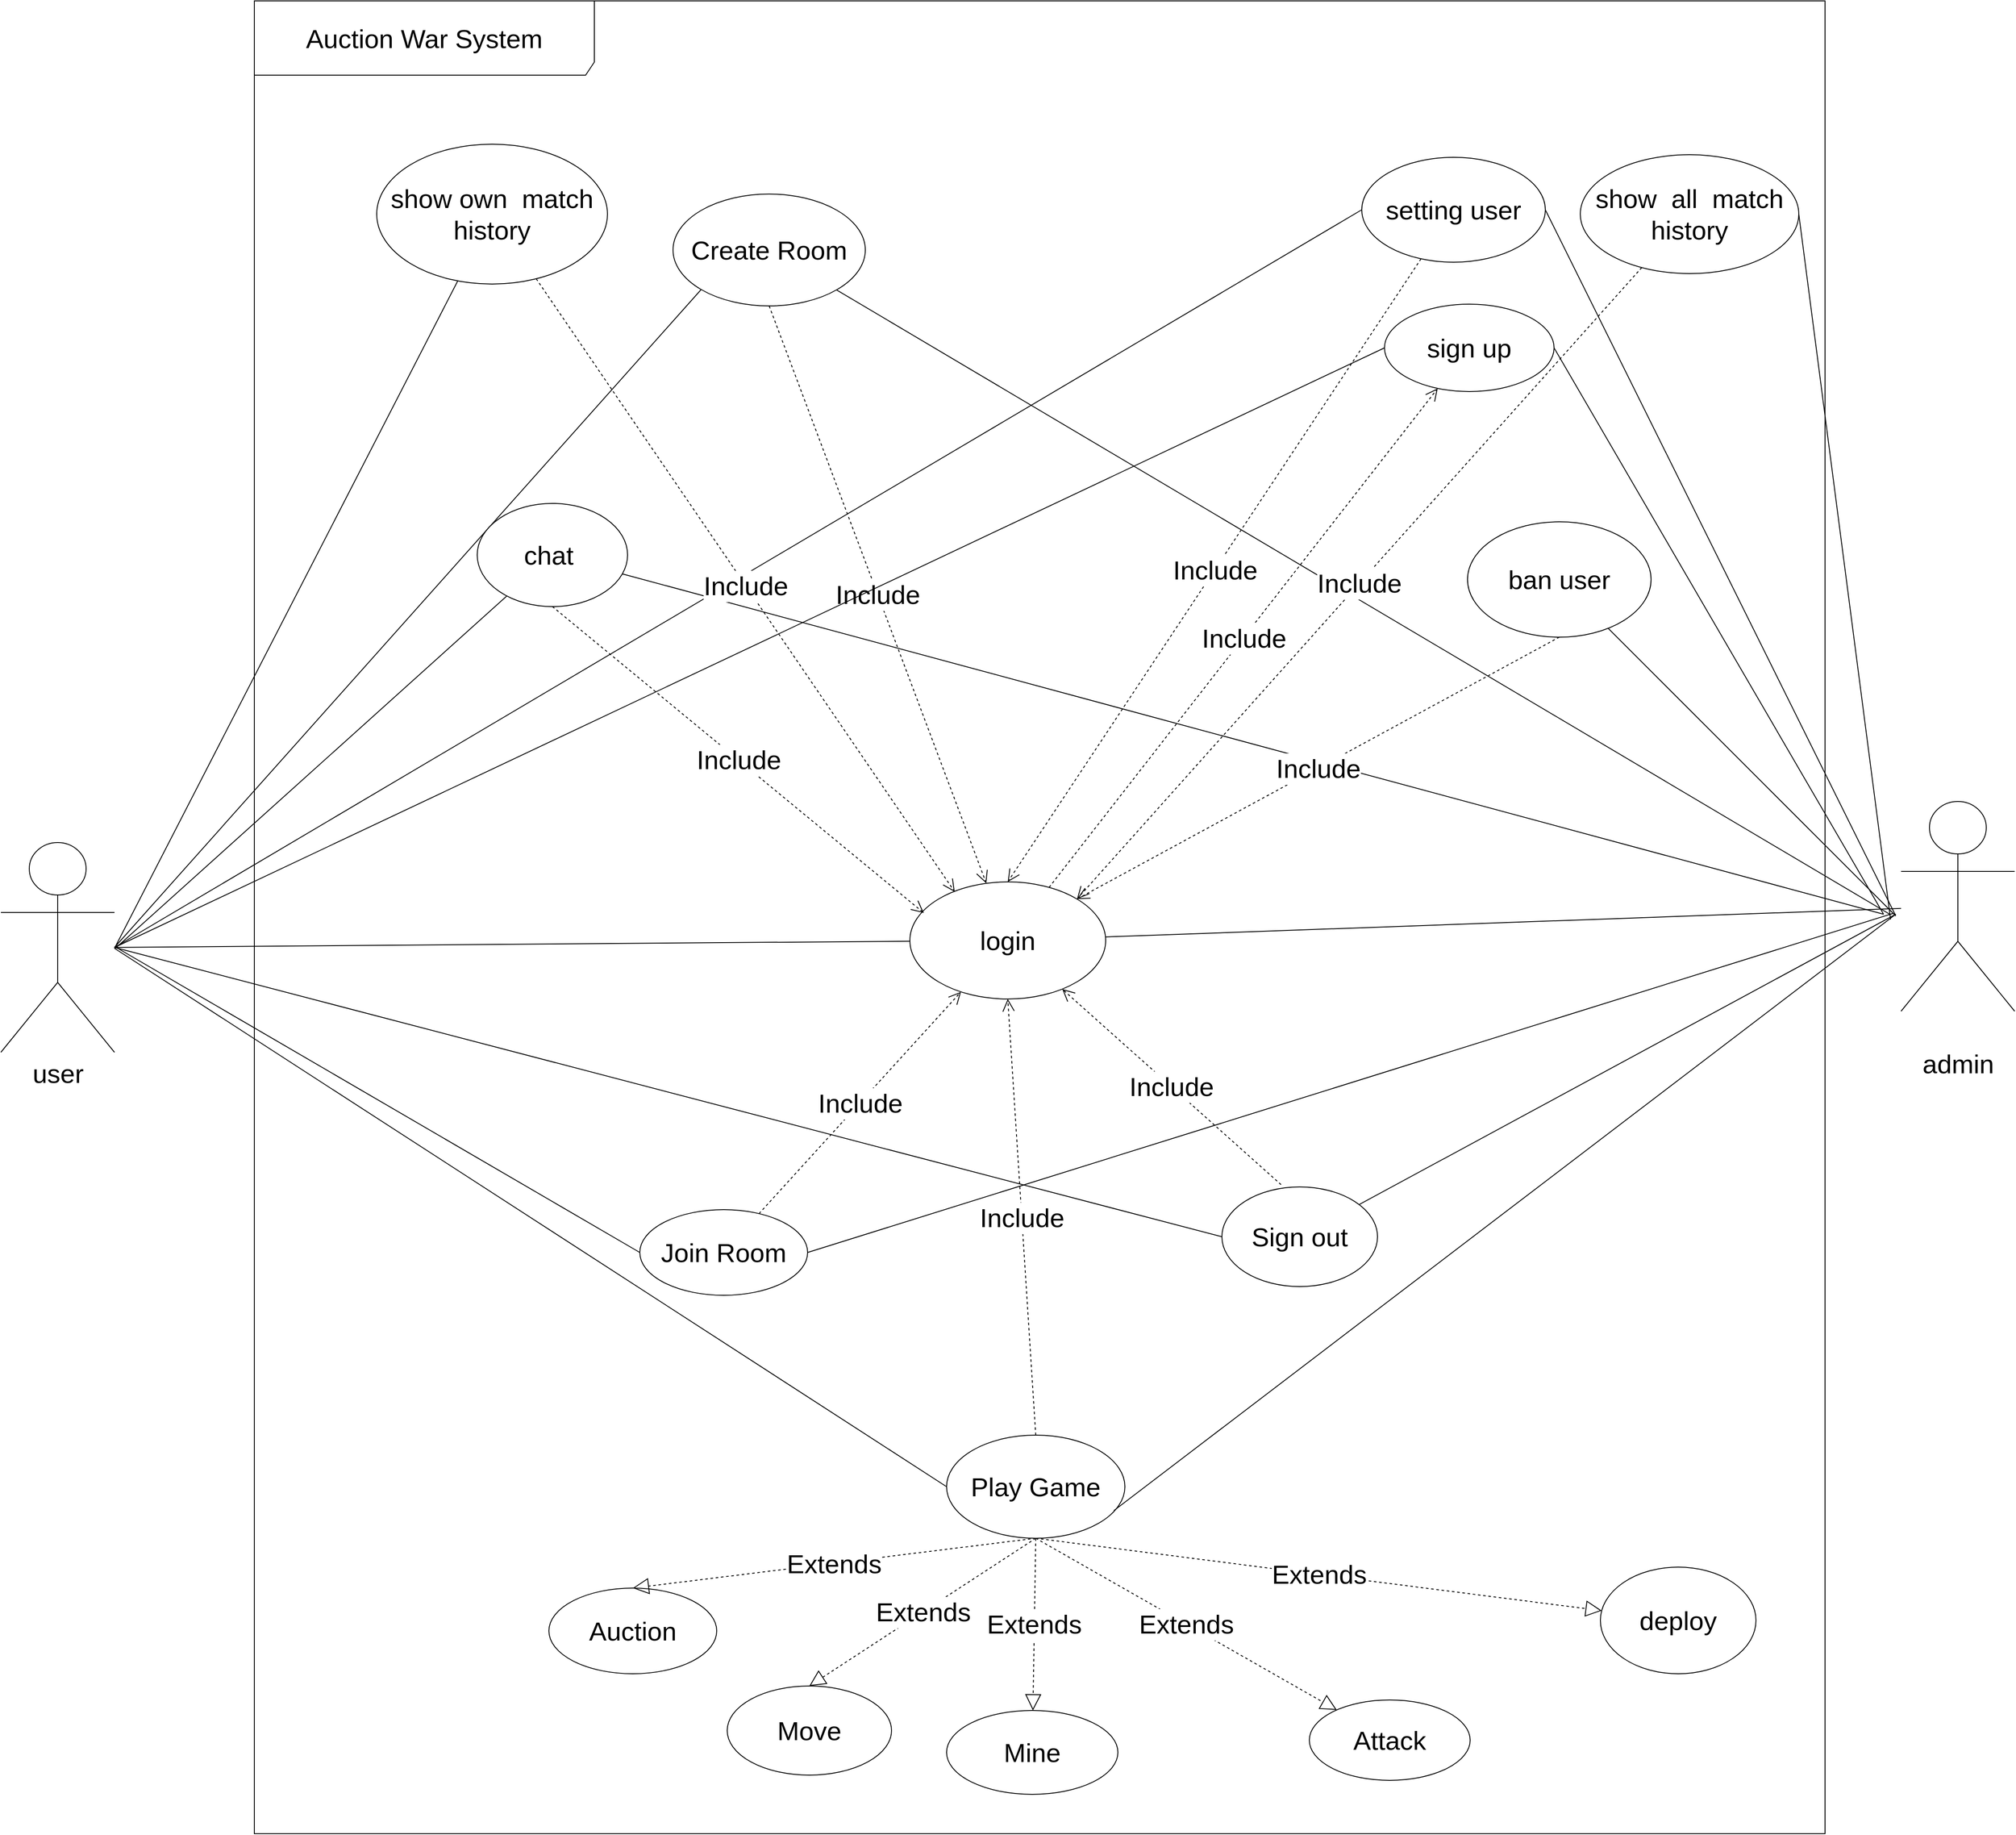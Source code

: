 <mxfile>
    <diagram id="jEPOmN6TtQN01yPJKIdC" name="Page-1">
        <mxGraphModel dx="1416" dy="2621" grid="0" gridSize="10" guides="1" tooltips="1" connect="1" arrows="1" fold="1" page="0" pageScale="1" pageWidth="850" pageHeight="1100" math="0" shadow="0">
            <root>
                <mxCell id="0"/>
                <mxCell id="1" parent="0"/>
                <mxCell id="32" style="html=1;endArrow=none;endFill=0;fontSize=30;" parent="1" target="12" edge="1">
                    <mxGeometry relative="1" as="geometry">
                        <mxPoint x="10" y="490" as="sourcePoint"/>
                    </mxGeometry>
                </mxCell>
                <mxCell id="71" style="edgeStyle=none;html=1;endArrow=none;endFill=0;fontSize=30;" parent="1" target="67" edge="1">
                    <mxGeometry relative="1" as="geometry">
                        <mxPoint x="10" y="491" as="sourcePoint"/>
                    </mxGeometry>
                </mxCell>
                <mxCell id="76" style="edgeStyle=none;html=1;endArrow=none;endFill=0;fontSize=30;" parent="1" target="73" edge="1">
                    <mxGeometry relative="1" as="geometry">
                        <mxPoint x="11" y="491" as="sourcePoint"/>
                    </mxGeometry>
                </mxCell>
                <mxCell id="2" value="user" style="shape=umlActor;verticalLabelPosition=bottom;verticalAlign=top;html=1;fontSize=30;" parent="1" vertex="1">
                    <mxGeometry x="-120" y="370" width="130" height="240" as="geometry"/>
                </mxCell>
                <mxCell id="11" value="Auction War System" style="shape=umlFrame;whiteSpace=wrap;html=1;width=389;height=85;fontSize=30;" parent="1" vertex="1">
                    <mxGeometry x="170" y="-593" width="1797" height="2097" as="geometry"/>
                </mxCell>
                <mxCell id="12" value="login" style="ellipse;whiteSpace=wrap;html=1;fontSize=30;" parent="1" vertex="1">
                    <mxGeometry x="920" y="415" width="224" height="134" as="geometry"/>
                </mxCell>
                <mxCell id="13" value="&lt;font style=&quot;font-size: 30px;&quot;&gt;sign up&lt;/font&gt;" style="ellipse;whiteSpace=wrap;html=1;fontSize=30;" parent="1" vertex="1">
                    <mxGeometry x="1463" y="-246" width="194" height="100" as="geometry"/>
                </mxCell>
                <mxCell id="15" value="Create Room" style="ellipse;whiteSpace=wrap;html=1;fontSize=30;" parent="1" vertex="1">
                    <mxGeometry x="649" y="-372" width="220" height="128" as="geometry"/>
                </mxCell>
                <mxCell id="16" value="Join Room" style="ellipse;whiteSpace=wrap;html=1;fontSize=30;" parent="1" vertex="1">
                    <mxGeometry x="611" y="790" width="192" height="98" as="geometry"/>
                </mxCell>
                <mxCell id="17" value="Sign out" style="ellipse;whiteSpace=wrap;html=1;fontSize=30;" parent="1" vertex="1">
                    <mxGeometry x="1277" y="764" width="178" height="114" as="geometry"/>
                </mxCell>
                <mxCell id="19" value="Play Game" style="ellipse;whiteSpace=wrap;html=1;fontSize=30;" parent="1" vertex="1">
                    <mxGeometry x="962" y="1048" width="204" height="118" as="geometry"/>
                </mxCell>
                <mxCell id="20" value="Auction" style="ellipse;whiteSpace=wrap;html=1;fontSize=30;" parent="1" vertex="1">
                    <mxGeometry x="507" y="1223" width="192" height="98" as="geometry"/>
                </mxCell>
                <mxCell id="21" value="Move" style="ellipse;whiteSpace=wrap;html=1;fontSize=30;" parent="1" vertex="1">
                    <mxGeometry x="711" y="1335" width="188" height="102" as="geometry"/>
                </mxCell>
                <mxCell id="22" value="Mine" style="ellipse;whiteSpace=wrap;html=1;fontSize=30;" parent="1" vertex="1">
                    <mxGeometry x="962" y="1363" width="196" height="96" as="geometry"/>
                </mxCell>
                <mxCell id="23" value="Attack" style="ellipse;whiteSpace=wrap;html=1;fontSize=30;" parent="1" vertex="1">
                    <mxGeometry x="1377" y="1351" width="184" height="92" as="geometry"/>
                </mxCell>
                <mxCell id="24" value="Extends" style="endArrow=block;endSize=16;endFill=0;html=1;exitX=0.5;exitY=1;exitDx=0;exitDy=0;entryX=0.5;entryY=0;entryDx=0;entryDy=0;dashed=1;fontSize=30;" parent="1" source="19" target="20" edge="1">
                    <mxGeometry width="160" relative="1" as="geometry">
                        <mxPoint x="450" y="780" as="sourcePoint"/>
                        <mxPoint x="610" y="780" as="targetPoint"/>
                    </mxGeometry>
                </mxCell>
                <mxCell id="25" value="Extends" style="endArrow=block;endSize=16;endFill=0;html=1;exitX=0.5;exitY=1;exitDx=0;exitDy=0;entryX=0.5;entryY=0;entryDx=0;entryDy=0;dashed=1;fontSize=30;" parent="1" source="19" target="21" edge="1">
                    <mxGeometry width="160" relative="1" as="geometry">
                        <mxPoint x="400" y="740" as="sourcePoint"/>
                        <mxPoint x="330.0" y="940" as="targetPoint"/>
                    </mxGeometry>
                </mxCell>
                <mxCell id="26" value="Extends" style="endArrow=block;endSize=16;endFill=0;html=1;dashed=1;exitX=0.5;exitY=1;exitDx=0;exitDy=0;fontSize=30;" parent="1" source="19" target="23" edge="1">
                    <mxGeometry width="160" relative="1" as="geometry">
                        <mxPoint x="280" y="690" as="sourcePoint"/>
                        <mxPoint x="530" y="930" as="targetPoint"/>
                    </mxGeometry>
                </mxCell>
                <mxCell id="27" value="Extends" style="endArrow=block;endSize=16;endFill=0;html=1;exitX=0.5;exitY=1;exitDx=0;exitDy=0;dashed=1;fontSize=30;" parent="1" source="19" target="22" edge="1">
                    <mxGeometry width="160" relative="1" as="geometry">
                        <mxPoint x="410" y="750" as="sourcePoint"/>
                        <mxPoint x="540" y="940" as="targetPoint"/>
                    </mxGeometry>
                </mxCell>
                <mxCell id="33" style="html=1;endArrow=none;endFill=0;entryX=0;entryY=0.5;entryDx=0;entryDy=0;fontSize=30;" parent="1" target="19" edge="1">
                    <mxGeometry relative="1" as="geometry">
                        <mxPoint x="10" y="491" as="sourcePoint"/>
                        <mxPoint x="220.0" y="500" as="targetPoint"/>
                    </mxGeometry>
                </mxCell>
                <mxCell id="35" value="Include" style="endArrow=open;endSize=12;dashed=1;html=1;exitX=0.5;exitY=0;exitDx=0;exitDy=0;entryX=0.5;entryY=1;entryDx=0;entryDy=0;fontSize=30;" parent="1" source="19" target="12" edge="1">
                    <mxGeometry width="160" relative="1" as="geometry">
                        <mxPoint x="470" y="560" as="sourcePoint"/>
                        <mxPoint x="630" y="560" as="targetPoint"/>
                    </mxGeometry>
                </mxCell>
                <mxCell id="36" value="Include" style="endArrow=open;endSize=12;dashed=1;html=1;exitX=0.38;exitY=-0.023;exitDx=0;exitDy=0;exitPerimeter=0;fontSize=30;" parent="1" source="17" target="12" edge="1">
                    <mxGeometry width="160" relative="1" as="geometry">
                        <mxPoint x="490.0" y="610" as="sourcePoint"/>
                        <mxPoint x="380.0" y="475" as="targetPoint"/>
                    </mxGeometry>
                </mxCell>
                <mxCell id="37" value="Include" style="endArrow=open;endSize=12;dashed=1;html=1;fontSize=30;" parent="1" source="12" target="13" edge="1">
                    <mxGeometry width="160" relative="1" as="geometry">
                        <mxPoint x="550.0" y="575" as="sourcePoint"/>
                        <mxPoint x="440.0" y="440" as="targetPoint"/>
                    </mxGeometry>
                </mxCell>
                <mxCell id="38" value="Include" style="endArrow=open;endSize=12;dashed=1;html=1;fontSize=30;" parent="1" source="16" target="12" edge="1">
                    <mxGeometry width="160" relative="1" as="geometry">
                        <mxPoint x="700.0" y="525" as="sourcePoint"/>
                        <mxPoint x="590.0" y="390" as="targetPoint"/>
                    </mxGeometry>
                </mxCell>
                <mxCell id="39" value="Include" style="endArrow=open;endSize=12;dashed=1;html=1;exitX=0.5;exitY=1;exitDx=0;exitDy=0;fontSize=30;" parent="1" source="15" target="12" edge="1">
                    <mxGeometry width="160" relative="1" as="geometry">
                        <mxPoint x="340.0" y="180" as="sourcePoint"/>
                        <mxPoint x="450.0" y="315" as="targetPoint"/>
                    </mxGeometry>
                </mxCell>
                <mxCell id="40" style="html=1;endArrow=none;endFill=0;entryX=0;entryY=1;entryDx=0;entryDy=0;fontSize=30;" parent="1" target="15" edge="1">
                    <mxGeometry relative="1" as="geometry">
                        <mxPoint x="10" y="490" as="sourcePoint"/>
                        <mxPoint x="240.081" y="319.536" as="targetPoint"/>
                    </mxGeometry>
                </mxCell>
                <mxCell id="41" style="html=1;endArrow=none;endFill=0;entryX=0;entryY=0.5;entryDx=0;entryDy=0;fontSize=30;" parent="1" target="17" edge="1">
                    <mxGeometry relative="1" as="geometry">
                        <mxPoint x="10" y="490" as="sourcePoint"/>
                        <mxPoint x="220.0" y="665" as="targetPoint"/>
                    </mxGeometry>
                </mxCell>
                <mxCell id="45" value="setting user" style="ellipse;whiteSpace=wrap;html=1;fontSize=30;" parent="1" vertex="1">
                    <mxGeometry x="1437" y="-414" width="210" height="120" as="geometry"/>
                </mxCell>
                <mxCell id="46" style="html=1;endArrow=none;endFill=0;entryX=0;entryY=0.5;entryDx=0;entryDy=0;fontSize=30;" parent="1" target="45" edge="1">
                    <mxGeometry relative="1" as="geometry">
                        <mxPoint x="10" y="490" as="sourcePoint"/>
                        <mxPoint x="260.081" y="179.536" as="targetPoint"/>
                    </mxGeometry>
                </mxCell>
                <mxCell id="47" value="Include" style="endArrow=open;endSize=12;dashed=1;html=1;entryX=0.5;entryY=0;entryDx=0;entryDy=0;fontSize=30;" parent="1" source="45" target="12" edge="1">
                    <mxGeometry width="160" relative="1" as="geometry">
                        <mxPoint x="310.0" y="190" as="sourcePoint"/>
                        <mxPoint x="660.503" y="340.251" as="targetPoint"/>
                    </mxGeometry>
                </mxCell>
                <mxCell id="XmDS7GJ3tjX_6OGCyPe7-47" style="html=1;endArrow=none;endFill=0;entryX=0;entryY=0.5;entryDx=0;entryDy=0;fontSize=30;" parent="1" target="13" edge="1">
                    <mxGeometry relative="1" as="geometry">
                        <mxPoint x="10" y="490" as="sourcePoint"/>
                        <mxPoint x="210" y="290" as="targetPoint"/>
                    </mxGeometry>
                </mxCell>
                <mxCell id="51" style="edgeStyle=none;html=1;entryX=1;entryY=0.5;entryDx=0;entryDy=0;endArrow=none;endFill=0;fontSize=30;" parent="1" target="13" edge="1">
                    <mxGeometry relative="1" as="geometry">
                        <mxPoint x="2034" y="452" as="sourcePoint"/>
                    </mxGeometry>
                </mxCell>
                <mxCell id="52" style="edgeStyle=none;html=1;endArrow=none;endFill=0;fontSize=30;" parent="1" target="15" edge="1">
                    <mxGeometry relative="1" as="geometry">
                        <mxPoint x="2041" y="452" as="sourcePoint"/>
                    </mxGeometry>
                </mxCell>
                <mxCell id="53" style="edgeStyle=none;html=1;entryX=1;entryY=0.5;entryDx=0;entryDy=0;endArrow=none;endFill=0;fontSize=30;" parent="1" target="45" edge="1">
                    <mxGeometry relative="1" as="geometry">
                        <mxPoint x="2047" y="452" as="sourcePoint"/>
                    </mxGeometry>
                </mxCell>
                <mxCell id="54" style="edgeStyle=none;html=1;endArrow=none;endFill=0;fontSize=30;" parent="1" source="48" target="12" edge="1">
                    <mxGeometry relative="1" as="geometry"/>
                </mxCell>
                <mxCell id="55" style="edgeStyle=none;html=1;endArrow=none;endFill=0;fontSize=30;" parent="1" target="17" edge="1">
                    <mxGeometry relative="1" as="geometry">
                        <mxPoint x="2048" y="452" as="sourcePoint"/>
                    </mxGeometry>
                </mxCell>
                <mxCell id="56" style="edgeStyle=none;html=1;entryX=1;entryY=0.5;entryDx=0;entryDy=0;endArrow=none;endFill=0;fontSize=30;" parent="1" target="16" edge="1">
                    <mxGeometry relative="1" as="geometry">
                        <mxPoint x="2045" y="451" as="sourcePoint"/>
                    </mxGeometry>
                </mxCell>
                <mxCell id="57" style="edgeStyle=none;html=1;entryX=0.938;entryY=0.732;entryDx=0;entryDy=0;entryPerimeter=0;endArrow=none;endFill=0;fontSize=30;" parent="1" target="19" edge="1">
                    <mxGeometry relative="1" as="geometry">
                        <mxPoint x="2048" y="452" as="sourcePoint"/>
                    </mxGeometry>
                </mxCell>
                <mxCell id="65" style="edgeStyle=none;html=1;endArrow=none;endFill=0;fontSize=30;" parent="1" target="64" edge="1">
                    <mxGeometry relative="1" as="geometry">
                        <mxPoint x="2048" y="454" as="sourcePoint"/>
                    </mxGeometry>
                </mxCell>
                <mxCell id="69" style="edgeStyle=none;html=1;entryX=1;entryY=0.5;entryDx=0;entryDy=0;endArrow=none;endFill=0;fontSize=30;" parent="1" target="68" edge="1">
                    <mxGeometry relative="1" as="geometry">
                        <mxPoint x="2042" y="458" as="sourcePoint"/>
                    </mxGeometry>
                </mxCell>
                <mxCell id="75" style="edgeStyle=none;html=1;endArrow=none;endFill=0;fontSize=30;" parent="1" target="73" edge="1">
                    <mxGeometry relative="1" as="geometry">
                        <mxPoint x="2034" y="452" as="sourcePoint"/>
                    </mxGeometry>
                </mxCell>
                <mxCell id="48" value="&lt;br style=&quot;font-size: 30px;&quot;&gt;admin" style="shape=umlActor;verticalLabelPosition=bottom;verticalAlign=top;html=1;fontSize=30;" parent="1" vertex="1">
                    <mxGeometry x="2054" y="323" width="130" height="240" as="geometry"/>
                </mxCell>
                <mxCell id="49" style="html=1;endArrow=none;endFill=0;entryX=0;entryY=0.5;entryDx=0;entryDy=0;fontSize=30;" parent="1" target="16" edge="1">
                    <mxGeometry relative="1" as="geometry">
                        <mxPoint x="12" y="490" as="sourcePoint"/>
                        <mxPoint x="485" y="297" as="targetPoint"/>
                    </mxGeometry>
                </mxCell>
                <mxCell id="61" value="deploy" style="ellipse;whiteSpace=wrap;html=1;fontSize=30;" parent="1" vertex="1">
                    <mxGeometry x="1710" y="1199" width="178" height="122" as="geometry"/>
                </mxCell>
                <mxCell id="62" value="Extends" style="endArrow=block;endSize=16;endFill=0;html=1;dashed=1;fontSize=30;exitX=0.5;exitY=1;exitDx=0;exitDy=0;" parent="1" source="19" target="61" edge="1">
                    <mxGeometry width="160" relative="1" as="geometry">
                        <mxPoint x="1062" y="1140" as="sourcePoint"/>
                        <mxPoint x="543" y="838" as="targetPoint"/>
                    </mxGeometry>
                </mxCell>
                <mxCell id="64" value="&lt;font style=&quot;font-size: 30px;&quot;&gt;ban user&lt;/font&gt;" style="ellipse;whiteSpace=wrap;html=1;fontSize=30;" parent="1" vertex="1">
                    <mxGeometry x="1558" y="3" width="210" height="132" as="geometry"/>
                </mxCell>
                <mxCell id="66" value="Include" style="endArrow=open;endSize=12;dashed=1;html=1;exitX=0.5;exitY=1;exitDx=0;exitDy=0;entryX=1;entryY=0;entryDx=0;entryDy=0;fontSize=30;" parent="1" source="64" target="12" edge="1">
                    <mxGeometry width="160" relative="1" as="geometry">
                        <mxPoint x="769.2" y="720.39" as="sourcePoint"/>
                        <mxPoint x="670.777" y="619.436" as="targetPoint"/>
                    </mxGeometry>
                </mxCell>
                <mxCell id="67" value="show own&amp;nbsp; match history" style="ellipse;whiteSpace=wrap;html=1;fontSize=30;" parent="1" vertex="1">
                    <mxGeometry x="310" y="-429" width="264" height="160" as="geometry"/>
                </mxCell>
                <mxCell id="68" value="&lt;font style=&quot;font-size: 30px;&quot;&gt;show&amp;nbsp; all&amp;nbsp; match history&lt;/font&gt;" style="ellipse;whiteSpace=wrap;html=1;fontSize=30;" parent="1" vertex="1">
                    <mxGeometry x="1687" y="-417" width="250" height="136" as="geometry"/>
                </mxCell>
                <mxCell id="70" value="Include" style="endArrow=open;endSize=12;dashed=1;html=1;entryX=1;entryY=0;entryDx=0;entryDy=0;fontSize=30;" parent="1" source="68" target="12" edge="1">
                    <mxGeometry width="160" relative="1" as="geometry">
                        <mxPoint x="1020" y="263.0" as="sourcePoint"/>
                        <mxPoint x="689.77" y="563.388" as="targetPoint"/>
                    </mxGeometry>
                </mxCell>
                <mxCell id="72" value="Include" style="endArrow=open;endSize=12;dashed=1;html=1;entryX=0.229;entryY=0.085;entryDx=0;entryDy=0;entryPerimeter=0;fontSize=30;" parent="1" source="67" target="12" edge="1">
                    <mxGeometry width="160" relative="1" as="geometry">
                        <mxPoint x="473.095" y="228.474" as="sourcePoint"/>
                        <mxPoint x="590.503" y="563.251" as="targetPoint"/>
                    </mxGeometry>
                </mxCell>
                <mxCell id="73" value="chat&amp;nbsp;" style="ellipse;whiteSpace=wrap;html=1;fontSize=30;" parent="1" vertex="1">
                    <mxGeometry x="425" y="-18" width="172" height="118" as="geometry"/>
                </mxCell>
                <mxCell id="74" value="Include" style="endArrow=open;endSize=12;dashed=1;html=1;exitX=0.5;exitY=1;exitDx=0;exitDy=0;entryX=0.071;entryY=0.265;entryDx=0;entryDy=0;entryPerimeter=0;fontSize=30;" parent="1" source="73" target="12" edge="1">
                    <mxGeometry width="160" relative="1" as="geometry">
                        <mxPoint x="621.805" y="364.972" as="sourcePoint"/>
                        <mxPoint x="637.185" y="553.028" as="targetPoint"/>
                    </mxGeometry>
                </mxCell>
            </root>
        </mxGraphModel>
    </diagram>
</mxfile>